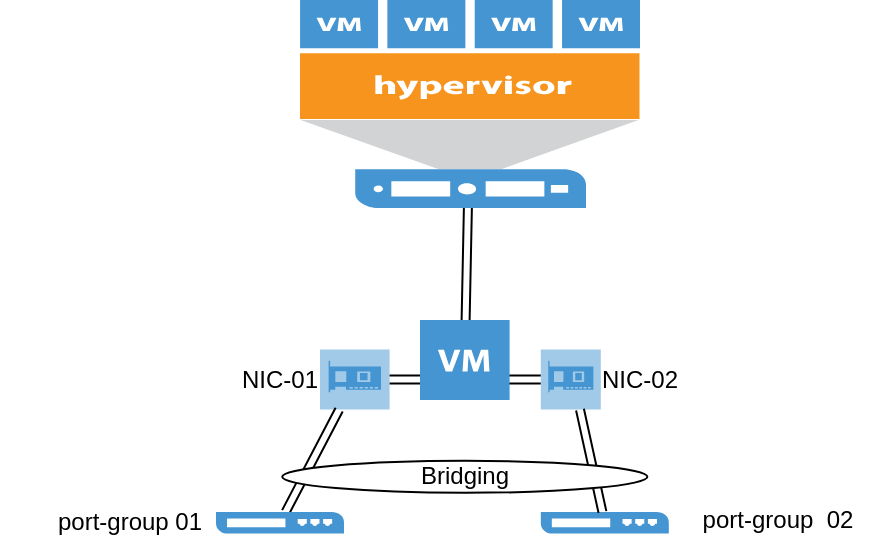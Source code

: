 <mxfile>
    <diagram id="jMBS3SzymBWS3P7Sc0lp" name="Page-1">
        <mxGraphModel dx="788" dy="705" grid="0" gridSize="10" guides="1" tooltips="1" connect="1" arrows="1" fold="1" page="1" pageScale="1" pageWidth="1169" pageHeight="827" math="0" shadow="0">
            <root>
                <mxCell id="0"/>
                <mxCell id="1" parent="0"/>
                <mxCell id="20" value="" style="group" vertex="1" connectable="0" parent="1">
                    <mxGeometry x="130" y="100" width="444.4" height="276.4" as="geometry"/>
                </mxCell>
                <mxCell id="3" value="" style="pointerEvents=1;shadow=0;dashed=0;html=1;strokeColor=none;fillColor=#4495D1;labelPosition=center;verticalLabelPosition=bottom;verticalAlign=top;align=center;outlineConnect=0;shape=mxgraph.veeam.2d.vnic;" vertex="1" parent="20">
                    <mxGeometry x="160" y="174.8" width="34.8" height="30" as="geometry"/>
                </mxCell>
                <mxCell id="15" style="edgeStyle=none;html=1;shape=link;" edge="1" parent="20" source="3" target="6">
                    <mxGeometry relative="1" as="geometry"/>
                </mxCell>
                <mxCell id="2" value="" style="pointerEvents=1;shadow=0;dashed=0;html=1;strokeColor=none;fillColor=#4495D1;labelPosition=center;verticalLabelPosition=bottom;verticalAlign=top;align=center;outlineConnect=0;shape=mxgraph.veeam.virtual_host;" vertex="1" parent="20">
                    <mxGeometry x="150" width="170" height="104" as="geometry"/>
                </mxCell>
                <mxCell id="17" value="" style="html=1;shape=link;" edge="1" parent="20" source="3" target="4">
                    <mxGeometry relative="1" as="geometry"/>
                </mxCell>
                <mxCell id="4" value="" style="pointerEvents=1;shadow=0;dashed=0;html=1;strokeColor=none;fillColor=#4495D1;labelPosition=center;verticalLabelPosition=bottom;verticalAlign=top;align=center;outlineConnect=0;shape=mxgraph.veeam.2d.vnic;" vertex="1" parent="20">
                    <mxGeometry x="270.4" y="174.8" width="30" height="30" as="geometry"/>
                </mxCell>
                <mxCell id="5" value="" style="shadow=0;dashed=0;html=1;strokeColor=none;fillColor=#4495D1;labelPosition=center;verticalLabelPosition=bottom;verticalAlign=top;align=center;outlineConnect=0;shape=mxgraph.veeam.2d.virtual_machine;" vertex="1" parent="20">
                    <mxGeometry x="210" y="160" width="44.8" height="40" as="geometry"/>
                </mxCell>
                <mxCell id="18" value="" style="html=1;shape=link;" edge="1" parent="20" source="2" target="5">
                    <mxGeometry relative="1" as="geometry"/>
                </mxCell>
                <mxCell id="6" value="" style="pointerEvents=1;shadow=0;dashed=0;html=1;strokeColor=none;fillColor=#4495D1;labelPosition=center;verticalLabelPosition=bottom;verticalAlign=top;align=center;outlineConnect=0;shape=mxgraph.veeam.2d.switch;" vertex="1" parent="20">
                    <mxGeometry x="108" y="256.0" width="64" height="10.8" as="geometry"/>
                </mxCell>
                <mxCell id="7" value="" style="pointerEvents=1;shadow=0;dashed=0;html=1;strokeColor=none;fillColor=#4495D1;labelPosition=center;verticalLabelPosition=bottom;verticalAlign=top;align=center;outlineConnect=0;shape=mxgraph.veeam.2d.switch;" vertex="1" parent="20">
                    <mxGeometry x="270.4" y="256.0" width="64" height="10.8" as="geometry"/>
                </mxCell>
                <mxCell id="8" value="port-group&amp;nbsp; 02" style="text;strokeColor=none;align=center;fillColor=none;html=1;verticalAlign=middle;whiteSpace=wrap;rounded=0;" vertex="1" parent="20">
                    <mxGeometry x="334.4" y="245.2" width="110" height="30" as="geometry"/>
                </mxCell>
                <mxCell id="16" style="edgeStyle=none;html=1;exitX=0;exitY=1;exitDx=0;exitDy=0;shape=link;" edge="1" parent="20" source="10" target="7">
                    <mxGeometry relative="1" as="geometry"/>
                </mxCell>
                <mxCell id="10" value="NIC-02" style="text;strokeColor=none;align=center;fillColor=none;html=1;verticalAlign=middle;whiteSpace=wrap;rounded=0;" vertex="1" parent="20">
                    <mxGeometry x="290" y="174.8" width="60" height="30" as="geometry"/>
                </mxCell>
                <mxCell id="11" value="NIC-01" style="text;strokeColor=none;align=center;fillColor=none;html=1;verticalAlign=middle;whiteSpace=wrap;rounded=0;" vertex="1" parent="20">
                    <mxGeometry x="110" y="174.8" width="60" height="30" as="geometry"/>
                </mxCell>
                <mxCell id="13" value="port-group 01" style="text;strokeColor=none;align=center;fillColor=none;html=1;verticalAlign=middle;whiteSpace=wrap;rounded=0;" vertex="1" parent="20">
                    <mxGeometry y="246.4" width="130" height="30" as="geometry"/>
                </mxCell>
                <mxCell id="19" value="Bridging" style="ellipse;whiteSpace=wrap;html=1;" vertex="1" parent="20">
                    <mxGeometry x="141.1" y="230.4" width="182.6" height="16" as="geometry"/>
                </mxCell>
            </root>
        </mxGraphModel>
    </diagram>
</mxfile>